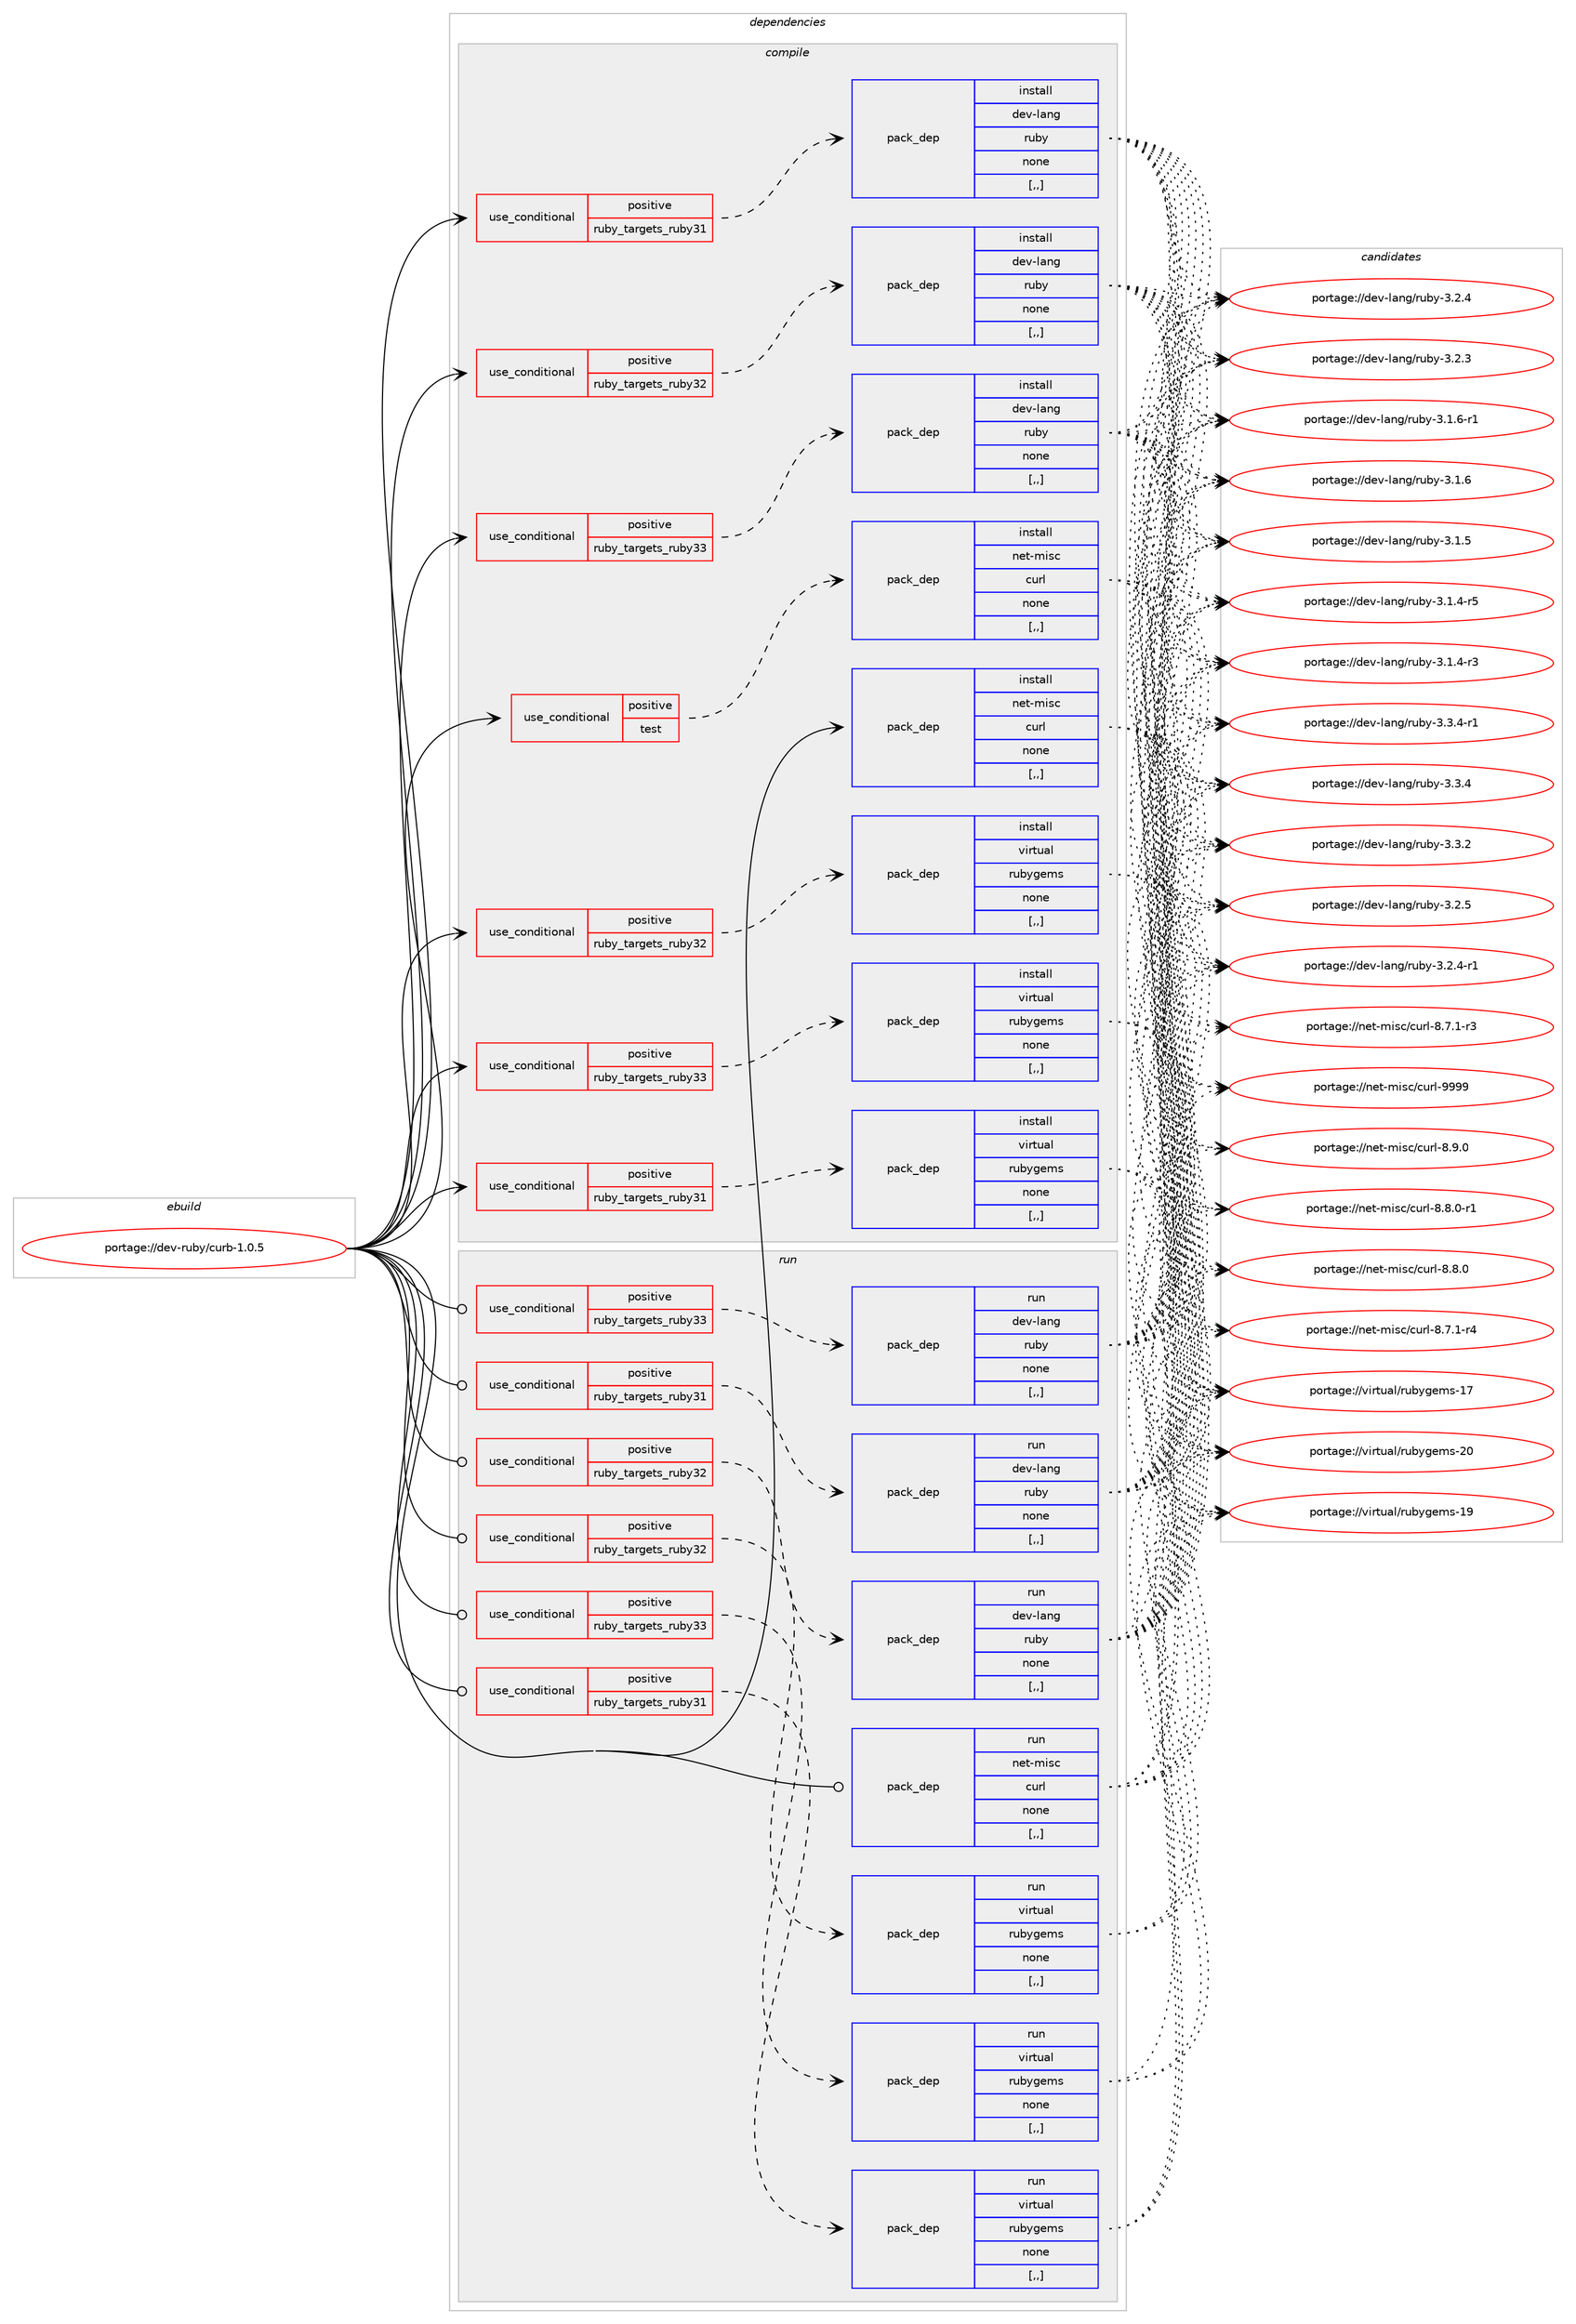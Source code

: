 digraph prolog {

# *************
# Graph options
# *************

newrank=true;
concentrate=true;
compound=true;
graph [rankdir=LR,fontname=Helvetica,fontsize=10,ranksep=1.5];#, ranksep=2.5, nodesep=0.2];
edge  [arrowhead=vee];
node  [fontname=Helvetica,fontsize=10];

# **********
# The ebuild
# **********

subgraph cluster_leftcol {
color=gray;
label=<<i>ebuild</i>>;
id [label="portage://dev-ruby/curb-1.0.5", color=red, width=4, href="../dev-ruby/curb-1.0.5.svg"];
}

# ****************
# The dependencies
# ****************

subgraph cluster_midcol {
color=gray;
label=<<i>dependencies</i>>;
subgraph cluster_compile {
fillcolor="#eeeeee";
style=filled;
label=<<i>compile</i>>;
subgraph cond46272 {
dependency180601 [label=<<TABLE BORDER="0" CELLBORDER="1" CELLSPACING="0" CELLPADDING="4"><TR><TD ROWSPAN="3" CELLPADDING="10">use_conditional</TD></TR><TR><TD>positive</TD></TR><TR><TD>ruby_targets_ruby31</TD></TR></TABLE>>, shape=none, color=red];
subgraph pack133036 {
dependency180602 [label=<<TABLE BORDER="0" CELLBORDER="1" CELLSPACING="0" CELLPADDING="4" WIDTH="220"><TR><TD ROWSPAN="6" CELLPADDING="30">pack_dep</TD></TR><TR><TD WIDTH="110">install</TD></TR><TR><TD>dev-lang</TD></TR><TR><TD>ruby</TD></TR><TR><TD>none</TD></TR><TR><TD>[,,]</TD></TR></TABLE>>, shape=none, color=blue];
}
dependency180601:e -> dependency180602:w [weight=20,style="dashed",arrowhead="vee"];
}
id:e -> dependency180601:w [weight=20,style="solid",arrowhead="vee"];
subgraph cond46273 {
dependency180603 [label=<<TABLE BORDER="0" CELLBORDER="1" CELLSPACING="0" CELLPADDING="4"><TR><TD ROWSPAN="3" CELLPADDING="10">use_conditional</TD></TR><TR><TD>positive</TD></TR><TR><TD>ruby_targets_ruby31</TD></TR></TABLE>>, shape=none, color=red];
subgraph pack133037 {
dependency180604 [label=<<TABLE BORDER="0" CELLBORDER="1" CELLSPACING="0" CELLPADDING="4" WIDTH="220"><TR><TD ROWSPAN="6" CELLPADDING="30">pack_dep</TD></TR><TR><TD WIDTH="110">install</TD></TR><TR><TD>virtual</TD></TR><TR><TD>rubygems</TD></TR><TR><TD>none</TD></TR><TR><TD>[,,]</TD></TR></TABLE>>, shape=none, color=blue];
}
dependency180603:e -> dependency180604:w [weight=20,style="dashed",arrowhead="vee"];
}
id:e -> dependency180603:w [weight=20,style="solid",arrowhead="vee"];
subgraph cond46274 {
dependency180605 [label=<<TABLE BORDER="0" CELLBORDER="1" CELLSPACING="0" CELLPADDING="4"><TR><TD ROWSPAN="3" CELLPADDING="10">use_conditional</TD></TR><TR><TD>positive</TD></TR><TR><TD>ruby_targets_ruby32</TD></TR></TABLE>>, shape=none, color=red];
subgraph pack133038 {
dependency180606 [label=<<TABLE BORDER="0" CELLBORDER="1" CELLSPACING="0" CELLPADDING="4" WIDTH="220"><TR><TD ROWSPAN="6" CELLPADDING="30">pack_dep</TD></TR><TR><TD WIDTH="110">install</TD></TR><TR><TD>dev-lang</TD></TR><TR><TD>ruby</TD></TR><TR><TD>none</TD></TR><TR><TD>[,,]</TD></TR></TABLE>>, shape=none, color=blue];
}
dependency180605:e -> dependency180606:w [weight=20,style="dashed",arrowhead="vee"];
}
id:e -> dependency180605:w [weight=20,style="solid",arrowhead="vee"];
subgraph cond46275 {
dependency180607 [label=<<TABLE BORDER="0" CELLBORDER="1" CELLSPACING="0" CELLPADDING="4"><TR><TD ROWSPAN="3" CELLPADDING="10">use_conditional</TD></TR><TR><TD>positive</TD></TR><TR><TD>ruby_targets_ruby32</TD></TR></TABLE>>, shape=none, color=red];
subgraph pack133039 {
dependency180608 [label=<<TABLE BORDER="0" CELLBORDER="1" CELLSPACING="0" CELLPADDING="4" WIDTH="220"><TR><TD ROWSPAN="6" CELLPADDING="30">pack_dep</TD></TR><TR><TD WIDTH="110">install</TD></TR><TR><TD>virtual</TD></TR><TR><TD>rubygems</TD></TR><TR><TD>none</TD></TR><TR><TD>[,,]</TD></TR></TABLE>>, shape=none, color=blue];
}
dependency180607:e -> dependency180608:w [weight=20,style="dashed",arrowhead="vee"];
}
id:e -> dependency180607:w [weight=20,style="solid",arrowhead="vee"];
subgraph cond46276 {
dependency180609 [label=<<TABLE BORDER="0" CELLBORDER="1" CELLSPACING="0" CELLPADDING="4"><TR><TD ROWSPAN="3" CELLPADDING="10">use_conditional</TD></TR><TR><TD>positive</TD></TR><TR><TD>ruby_targets_ruby33</TD></TR></TABLE>>, shape=none, color=red];
subgraph pack133040 {
dependency180610 [label=<<TABLE BORDER="0" CELLBORDER="1" CELLSPACING="0" CELLPADDING="4" WIDTH="220"><TR><TD ROWSPAN="6" CELLPADDING="30">pack_dep</TD></TR><TR><TD WIDTH="110">install</TD></TR><TR><TD>dev-lang</TD></TR><TR><TD>ruby</TD></TR><TR><TD>none</TD></TR><TR><TD>[,,]</TD></TR></TABLE>>, shape=none, color=blue];
}
dependency180609:e -> dependency180610:w [weight=20,style="dashed",arrowhead="vee"];
}
id:e -> dependency180609:w [weight=20,style="solid",arrowhead="vee"];
subgraph cond46277 {
dependency180611 [label=<<TABLE BORDER="0" CELLBORDER="1" CELLSPACING="0" CELLPADDING="4"><TR><TD ROWSPAN="3" CELLPADDING="10">use_conditional</TD></TR><TR><TD>positive</TD></TR><TR><TD>ruby_targets_ruby33</TD></TR></TABLE>>, shape=none, color=red];
subgraph pack133041 {
dependency180612 [label=<<TABLE BORDER="0" CELLBORDER="1" CELLSPACING="0" CELLPADDING="4" WIDTH="220"><TR><TD ROWSPAN="6" CELLPADDING="30">pack_dep</TD></TR><TR><TD WIDTH="110">install</TD></TR><TR><TD>virtual</TD></TR><TR><TD>rubygems</TD></TR><TR><TD>none</TD></TR><TR><TD>[,,]</TD></TR></TABLE>>, shape=none, color=blue];
}
dependency180611:e -> dependency180612:w [weight=20,style="dashed",arrowhead="vee"];
}
id:e -> dependency180611:w [weight=20,style="solid",arrowhead="vee"];
subgraph cond46278 {
dependency180613 [label=<<TABLE BORDER="0" CELLBORDER="1" CELLSPACING="0" CELLPADDING="4"><TR><TD ROWSPAN="3" CELLPADDING="10">use_conditional</TD></TR><TR><TD>positive</TD></TR><TR><TD>test</TD></TR></TABLE>>, shape=none, color=red];
subgraph pack133042 {
dependency180614 [label=<<TABLE BORDER="0" CELLBORDER="1" CELLSPACING="0" CELLPADDING="4" WIDTH="220"><TR><TD ROWSPAN="6" CELLPADDING="30">pack_dep</TD></TR><TR><TD WIDTH="110">install</TD></TR><TR><TD>net-misc</TD></TR><TR><TD>curl</TD></TR><TR><TD>none</TD></TR><TR><TD>[,,]</TD></TR></TABLE>>, shape=none, color=blue];
}
dependency180613:e -> dependency180614:w [weight=20,style="dashed",arrowhead="vee"];
}
id:e -> dependency180613:w [weight=20,style="solid",arrowhead="vee"];
subgraph pack133043 {
dependency180615 [label=<<TABLE BORDER="0" CELLBORDER="1" CELLSPACING="0" CELLPADDING="4" WIDTH="220"><TR><TD ROWSPAN="6" CELLPADDING="30">pack_dep</TD></TR><TR><TD WIDTH="110">install</TD></TR><TR><TD>net-misc</TD></TR><TR><TD>curl</TD></TR><TR><TD>none</TD></TR><TR><TD>[,,]</TD></TR></TABLE>>, shape=none, color=blue];
}
id:e -> dependency180615:w [weight=20,style="solid",arrowhead="vee"];
}
subgraph cluster_compileandrun {
fillcolor="#eeeeee";
style=filled;
label=<<i>compile and run</i>>;
}
subgraph cluster_run {
fillcolor="#eeeeee";
style=filled;
label=<<i>run</i>>;
subgraph cond46279 {
dependency180616 [label=<<TABLE BORDER="0" CELLBORDER="1" CELLSPACING="0" CELLPADDING="4"><TR><TD ROWSPAN="3" CELLPADDING="10">use_conditional</TD></TR><TR><TD>positive</TD></TR><TR><TD>ruby_targets_ruby31</TD></TR></TABLE>>, shape=none, color=red];
subgraph pack133044 {
dependency180617 [label=<<TABLE BORDER="0" CELLBORDER="1" CELLSPACING="0" CELLPADDING="4" WIDTH="220"><TR><TD ROWSPAN="6" CELLPADDING="30">pack_dep</TD></TR><TR><TD WIDTH="110">run</TD></TR><TR><TD>dev-lang</TD></TR><TR><TD>ruby</TD></TR><TR><TD>none</TD></TR><TR><TD>[,,]</TD></TR></TABLE>>, shape=none, color=blue];
}
dependency180616:e -> dependency180617:w [weight=20,style="dashed",arrowhead="vee"];
}
id:e -> dependency180616:w [weight=20,style="solid",arrowhead="odot"];
subgraph cond46280 {
dependency180618 [label=<<TABLE BORDER="0" CELLBORDER="1" CELLSPACING="0" CELLPADDING="4"><TR><TD ROWSPAN="3" CELLPADDING="10">use_conditional</TD></TR><TR><TD>positive</TD></TR><TR><TD>ruby_targets_ruby31</TD></TR></TABLE>>, shape=none, color=red];
subgraph pack133045 {
dependency180619 [label=<<TABLE BORDER="0" CELLBORDER="1" CELLSPACING="0" CELLPADDING="4" WIDTH="220"><TR><TD ROWSPAN="6" CELLPADDING="30">pack_dep</TD></TR><TR><TD WIDTH="110">run</TD></TR><TR><TD>virtual</TD></TR><TR><TD>rubygems</TD></TR><TR><TD>none</TD></TR><TR><TD>[,,]</TD></TR></TABLE>>, shape=none, color=blue];
}
dependency180618:e -> dependency180619:w [weight=20,style="dashed",arrowhead="vee"];
}
id:e -> dependency180618:w [weight=20,style="solid",arrowhead="odot"];
subgraph cond46281 {
dependency180620 [label=<<TABLE BORDER="0" CELLBORDER="1" CELLSPACING="0" CELLPADDING="4"><TR><TD ROWSPAN="3" CELLPADDING="10">use_conditional</TD></TR><TR><TD>positive</TD></TR><TR><TD>ruby_targets_ruby32</TD></TR></TABLE>>, shape=none, color=red];
subgraph pack133046 {
dependency180621 [label=<<TABLE BORDER="0" CELLBORDER="1" CELLSPACING="0" CELLPADDING="4" WIDTH="220"><TR><TD ROWSPAN="6" CELLPADDING="30">pack_dep</TD></TR><TR><TD WIDTH="110">run</TD></TR><TR><TD>dev-lang</TD></TR><TR><TD>ruby</TD></TR><TR><TD>none</TD></TR><TR><TD>[,,]</TD></TR></TABLE>>, shape=none, color=blue];
}
dependency180620:e -> dependency180621:w [weight=20,style="dashed",arrowhead="vee"];
}
id:e -> dependency180620:w [weight=20,style="solid",arrowhead="odot"];
subgraph cond46282 {
dependency180622 [label=<<TABLE BORDER="0" CELLBORDER="1" CELLSPACING="0" CELLPADDING="4"><TR><TD ROWSPAN="3" CELLPADDING="10">use_conditional</TD></TR><TR><TD>positive</TD></TR><TR><TD>ruby_targets_ruby32</TD></TR></TABLE>>, shape=none, color=red];
subgraph pack133047 {
dependency180623 [label=<<TABLE BORDER="0" CELLBORDER="1" CELLSPACING="0" CELLPADDING="4" WIDTH="220"><TR><TD ROWSPAN="6" CELLPADDING="30">pack_dep</TD></TR><TR><TD WIDTH="110">run</TD></TR><TR><TD>virtual</TD></TR><TR><TD>rubygems</TD></TR><TR><TD>none</TD></TR><TR><TD>[,,]</TD></TR></TABLE>>, shape=none, color=blue];
}
dependency180622:e -> dependency180623:w [weight=20,style="dashed",arrowhead="vee"];
}
id:e -> dependency180622:w [weight=20,style="solid",arrowhead="odot"];
subgraph cond46283 {
dependency180624 [label=<<TABLE BORDER="0" CELLBORDER="1" CELLSPACING="0" CELLPADDING="4"><TR><TD ROWSPAN="3" CELLPADDING="10">use_conditional</TD></TR><TR><TD>positive</TD></TR><TR><TD>ruby_targets_ruby33</TD></TR></TABLE>>, shape=none, color=red];
subgraph pack133048 {
dependency180625 [label=<<TABLE BORDER="0" CELLBORDER="1" CELLSPACING="0" CELLPADDING="4" WIDTH="220"><TR><TD ROWSPAN="6" CELLPADDING="30">pack_dep</TD></TR><TR><TD WIDTH="110">run</TD></TR><TR><TD>dev-lang</TD></TR><TR><TD>ruby</TD></TR><TR><TD>none</TD></TR><TR><TD>[,,]</TD></TR></TABLE>>, shape=none, color=blue];
}
dependency180624:e -> dependency180625:w [weight=20,style="dashed",arrowhead="vee"];
}
id:e -> dependency180624:w [weight=20,style="solid",arrowhead="odot"];
subgraph cond46284 {
dependency180626 [label=<<TABLE BORDER="0" CELLBORDER="1" CELLSPACING="0" CELLPADDING="4"><TR><TD ROWSPAN="3" CELLPADDING="10">use_conditional</TD></TR><TR><TD>positive</TD></TR><TR><TD>ruby_targets_ruby33</TD></TR></TABLE>>, shape=none, color=red];
subgraph pack133049 {
dependency180627 [label=<<TABLE BORDER="0" CELLBORDER="1" CELLSPACING="0" CELLPADDING="4" WIDTH="220"><TR><TD ROWSPAN="6" CELLPADDING="30">pack_dep</TD></TR><TR><TD WIDTH="110">run</TD></TR><TR><TD>virtual</TD></TR><TR><TD>rubygems</TD></TR><TR><TD>none</TD></TR><TR><TD>[,,]</TD></TR></TABLE>>, shape=none, color=blue];
}
dependency180626:e -> dependency180627:w [weight=20,style="dashed",arrowhead="vee"];
}
id:e -> dependency180626:w [weight=20,style="solid",arrowhead="odot"];
subgraph pack133050 {
dependency180628 [label=<<TABLE BORDER="0" CELLBORDER="1" CELLSPACING="0" CELLPADDING="4" WIDTH="220"><TR><TD ROWSPAN="6" CELLPADDING="30">pack_dep</TD></TR><TR><TD WIDTH="110">run</TD></TR><TR><TD>net-misc</TD></TR><TR><TD>curl</TD></TR><TR><TD>none</TD></TR><TR><TD>[,,]</TD></TR></TABLE>>, shape=none, color=blue];
}
id:e -> dependency180628:w [weight=20,style="solid",arrowhead="odot"];
}
}

# **************
# The candidates
# **************

subgraph cluster_choices {
rank=same;
color=gray;
label=<<i>candidates</i>>;

subgraph choice133036 {
color=black;
nodesep=1;
choice100101118451089711010347114117981214551465146524511449 [label="portage://dev-lang/ruby-3.3.4-r1", color=red, width=4,href="../dev-lang/ruby-3.3.4-r1.svg"];
choice10010111845108971101034711411798121455146514652 [label="portage://dev-lang/ruby-3.3.4", color=red, width=4,href="../dev-lang/ruby-3.3.4.svg"];
choice10010111845108971101034711411798121455146514650 [label="portage://dev-lang/ruby-3.3.2", color=red, width=4,href="../dev-lang/ruby-3.3.2.svg"];
choice10010111845108971101034711411798121455146504653 [label="portage://dev-lang/ruby-3.2.5", color=red, width=4,href="../dev-lang/ruby-3.2.5.svg"];
choice100101118451089711010347114117981214551465046524511449 [label="portage://dev-lang/ruby-3.2.4-r1", color=red, width=4,href="../dev-lang/ruby-3.2.4-r1.svg"];
choice10010111845108971101034711411798121455146504652 [label="portage://dev-lang/ruby-3.2.4", color=red, width=4,href="../dev-lang/ruby-3.2.4.svg"];
choice10010111845108971101034711411798121455146504651 [label="portage://dev-lang/ruby-3.2.3", color=red, width=4,href="../dev-lang/ruby-3.2.3.svg"];
choice100101118451089711010347114117981214551464946544511449 [label="portage://dev-lang/ruby-3.1.6-r1", color=red, width=4,href="../dev-lang/ruby-3.1.6-r1.svg"];
choice10010111845108971101034711411798121455146494654 [label="portage://dev-lang/ruby-3.1.6", color=red, width=4,href="../dev-lang/ruby-3.1.6.svg"];
choice10010111845108971101034711411798121455146494653 [label="portage://dev-lang/ruby-3.1.5", color=red, width=4,href="../dev-lang/ruby-3.1.5.svg"];
choice100101118451089711010347114117981214551464946524511453 [label="portage://dev-lang/ruby-3.1.4-r5", color=red, width=4,href="../dev-lang/ruby-3.1.4-r5.svg"];
choice100101118451089711010347114117981214551464946524511451 [label="portage://dev-lang/ruby-3.1.4-r3", color=red, width=4,href="../dev-lang/ruby-3.1.4-r3.svg"];
dependency180602:e -> choice100101118451089711010347114117981214551465146524511449:w [style=dotted,weight="100"];
dependency180602:e -> choice10010111845108971101034711411798121455146514652:w [style=dotted,weight="100"];
dependency180602:e -> choice10010111845108971101034711411798121455146514650:w [style=dotted,weight="100"];
dependency180602:e -> choice10010111845108971101034711411798121455146504653:w [style=dotted,weight="100"];
dependency180602:e -> choice100101118451089711010347114117981214551465046524511449:w [style=dotted,weight="100"];
dependency180602:e -> choice10010111845108971101034711411798121455146504652:w [style=dotted,weight="100"];
dependency180602:e -> choice10010111845108971101034711411798121455146504651:w [style=dotted,weight="100"];
dependency180602:e -> choice100101118451089711010347114117981214551464946544511449:w [style=dotted,weight="100"];
dependency180602:e -> choice10010111845108971101034711411798121455146494654:w [style=dotted,weight="100"];
dependency180602:e -> choice10010111845108971101034711411798121455146494653:w [style=dotted,weight="100"];
dependency180602:e -> choice100101118451089711010347114117981214551464946524511453:w [style=dotted,weight="100"];
dependency180602:e -> choice100101118451089711010347114117981214551464946524511451:w [style=dotted,weight="100"];
}
subgraph choice133037 {
color=black;
nodesep=1;
choice118105114116117971084711411798121103101109115455048 [label="portage://virtual/rubygems-20", color=red, width=4,href="../virtual/rubygems-20.svg"];
choice118105114116117971084711411798121103101109115454957 [label="portage://virtual/rubygems-19", color=red, width=4,href="../virtual/rubygems-19.svg"];
choice118105114116117971084711411798121103101109115454955 [label="portage://virtual/rubygems-17", color=red, width=4,href="../virtual/rubygems-17.svg"];
dependency180604:e -> choice118105114116117971084711411798121103101109115455048:w [style=dotted,weight="100"];
dependency180604:e -> choice118105114116117971084711411798121103101109115454957:w [style=dotted,weight="100"];
dependency180604:e -> choice118105114116117971084711411798121103101109115454955:w [style=dotted,weight="100"];
}
subgraph choice133038 {
color=black;
nodesep=1;
choice100101118451089711010347114117981214551465146524511449 [label="portage://dev-lang/ruby-3.3.4-r1", color=red, width=4,href="../dev-lang/ruby-3.3.4-r1.svg"];
choice10010111845108971101034711411798121455146514652 [label="portage://dev-lang/ruby-3.3.4", color=red, width=4,href="../dev-lang/ruby-3.3.4.svg"];
choice10010111845108971101034711411798121455146514650 [label="portage://dev-lang/ruby-3.3.2", color=red, width=4,href="../dev-lang/ruby-3.3.2.svg"];
choice10010111845108971101034711411798121455146504653 [label="portage://dev-lang/ruby-3.2.5", color=red, width=4,href="../dev-lang/ruby-3.2.5.svg"];
choice100101118451089711010347114117981214551465046524511449 [label="portage://dev-lang/ruby-3.2.4-r1", color=red, width=4,href="../dev-lang/ruby-3.2.4-r1.svg"];
choice10010111845108971101034711411798121455146504652 [label="portage://dev-lang/ruby-3.2.4", color=red, width=4,href="../dev-lang/ruby-3.2.4.svg"];
choice10010111845108971101034711411798121455146504651 [label="portage://dev-lang/ruby-3.2.3", color=red, width=4,href="../dev-lang/ruby-3.2.3.svg"];
choice100101118451089711010347114117981214551464946544511449 [label="portage://dev-lang/ruby-3.1.6-r1", color=red, width=4,href="../dev-lang/ruby-3.1.6-r1.svg"];
choice10010111845108971101034711411798121455146494654 [label="portage://dev-lang/ruby-3.1.6", color=red, width=4,href="../dev-lang/ruby-3.1.6.svg"];
choice10010111845108971101034711411798121455146494653 [label="portage://dev-lang/ruby-3.1.5", color=red, width=4,href="../dev-lang/ruby-3.1.5.svg"];
choice100101118451089711010347114117981214551464946524511453 [label="portage://dev-lang/ruby-3.1.4-r5", color=red, width=4,href="../dev-lang/ruby-3.1.4-r5.svg"];
choice100101118451089711010347114117981214551464946524511451 [label="portage://dev-lang/ruby-3.1.4-r3", color=red, width=4,href="../dev-lang/ruby-3.1.4-r3.svg"];
dependency180606:e -> choice100101118451089711010347114117981214551465146524511449:w [style=dotted,weight="100"];
dependency180606:e -> choice10010111845108971101034711411798121455146514652:w [style=dotted,weight="100"];
dependency180606:e -> choice10010111845108971101034711411798121455146514650:w [style=dotted,weight="100"];
dependency180606:e -> choice10010111845108971101034711411798121455146504653:w [style=dotted,weight="100"];
dependency180606:e -> choice100101118451089711010347114117981214551465046524511449:w [style=dotted,weight="100"];
dependency180606:e -> choice10010111845108971101034711411798121455146504652:w [style=dotted,weight="100"];
dependency180606:e -> choice10010111845108971101034711411798121455146504651:w [style=dotted,weight="100"];
dependency180606:e -> choice100101118451089711010347114117981214551464946544511449:w [style=dotted,weight="100"];
dependency180606:e -> choice10010111845108971101034711411798121455146494654:w [style=dotted,weight="100"];
dependency180606:e -> choice10010111845108971101034711411798121455146494653:w [style=dotted,weight="100"];
dependency180606:e -> choice100101118451089711010347114117981214551464946524511453:w [style=dotted,weight="100"];
dependency180606:e -> choice100101118451089711010347114117981214551464946524511451:w [style=dotted,weight="100"];
}
subgraph choice133039 {
color=black;
nodesep=1;
choice118105114116117971084711411798121103101109115455048 [label="portage://virtual/rubygems-20", color=red, width=4,href="../virtual/rubygems-20.svg"];
choice118105114116117971084711411798121103101109115454957 [label="portage://virtual/rubygems-19", color=red, width=4,href="../virtual/rubygems-19.svg"];
choice118105114116117971084711411798121103101109115454955 [label="portage://virtual/rubygems-17", color=red, width=4,href="../virtual/rubygems-17.svg"];
dependency180608:e -> choice118105114116117971084711411798121103101109115455048:w [style=dotted,weight="100"];
dependency180608:e -> choice118105114116117971084711411798121103101109115454957:w [style=dotted,weight="100"];
dependency180608:e -> choice118105114116117971084711411798121103101109115454955:w [style=dotted,weight="100"];
}
subgraph choice133040 {
color=black;
nodesep=1;
choice100101118451089711010347114117981214551465146524511449 [label="portage://dev-lang/ruby-3.3.4-r1", color=red, width=4,href="../dev-lang/ruby-3.3.4-r1.svg"];
choice10010111845108971101034711411798121455146514652 [label="portage://dev-lang/ruby-3.3.4", color=red, width=4,href="../dev-lang/ruby-3.3.4.svg"];
choice10010111845108971101034711411798121455146514650 [label="portage://dev-lang/ruby-3.3.2", color=red, width=4,href="../dev-lang/ruby-3.3.2.svg"];
choice10010111845108971101034711411798121455146504653 [label="portage://dev-lang/ruby-3.2.5", color=red, width=4,href="../dev-lang/ruby-3.2.5.svg"];
choice100101118451089711010347114117981214551465046524511449 [label="portage://dev-lang/ruby-3.2.4-r1", color=red, width=4,href="../dev-lang/ruby-3.2.4-r1.svg"];
choice10010111845108971101034711411798121455146504652 [label="portage://dev-lang/ruby-3.2.4", color=red, width=4,href="../dev-lang/ruby-3.2.4.svg"];
choice10010111845108971101034711411798121455146504651 [label="portage://dev-lang/ruby-3.2.3", color=red, width=4,href="../dev-lang/ruby-3.2.3.svg"];
choice100101118451089711010347114117981214551464946544511449 [label="portage://dev-lang/ruby-3.1.6-r1", color=red, width=4,href="../dev-lang/ruby-3.1.6-r1.svg"];
choice10010111845108971101034711411798121455146494654 [label="portage://dev-lang/ruby-3.1.6", color=red, width=4,href="../dev-lang/ruby-3.1.6.svg"];
choice10010111845108971101034711411798121455146494653 [label="portage://dev-lang/ruby-3.1.5", color=red, width=4,href="../dev-lang/ruby-3.1.5.svg"];
choice100101118451089711010347114117981214551464946524511453 [label="portage://dev-lang/ruby-3.1.4-r5", color=red, width=4,href="../dev-lang/ruby-3.1.4-r5.svg"];
choice100101118451089711010347114117981214551464946524511451 [label="portage://dev-lang/ruby-3.1.4-r3", color=red, width=4,href="../dev-lang/ruby-3.1.4-r3.svg"];
dependency180610:e -> choice100101118451089711010347114117981214551465146524511449:w [style=dotted,weight="100"];
dependency180610:e -> choice10010111845108971101034711411798121455146514652:w [style=dotted,weight="100"];
dependency180610:e -> choice10010111845108971101034711411798121455146514650:w [style=dotted,weight="100"];
dependency180610:e -> choice10010111845108971101034711411798121455146504653:w [style=dotted,weight="100"];
dependency180610:e -> choice100101118451089711010347114117981214551465046524511449:w [style=dotted,weight="100"];
dependency180610:e -> choice10010111845108971101034711411798121455146504652:w [style=dotted,weight="100"];
dependency180610:e -> choice10010111845108971101034711411798121455146504651:w [style=dotted,weight="100"];
dependency180610:e -> choice100101118451089711010347114117981214551464946544511449:w [style=dotted,weight="100"];
dependency180610:e -> choice10010111845108971101034711411798121455146494654:w [style=dotted,weight="100"];
dependency180610:e -> choice10010111845108971101034711411798121455146494653:w [style=dotted,weight="100"];
dependency180610:e -> choice100101118451089711010347114117981214551464946524511453:w [style=dotted,weight="100"];
dependency180610:e -> choice100101118451089711010347114117981214551464946524511451:w [style=dotted,weight="100"];
}
subgraph choice133041 {
color=black;
nodesep=1;
choice118105114116117971084711411798121103101109115455048 [label="portage://virtual/rubygems-20", color=red, width=4,href="../virtual/rubygems-20.svg"];
choice118105114116117971084711411798121103101109115454957 [label="portage://virtual/rubygems-19", color=red, width=4,href="../virtual/rubygems-19.svg"];
choice118105114116117971084711411798121103101109115454955 [label="portage://virtual/rubygems-17", color=red, width=4,href="../virtual/rubygems-17.svg"];
dependency180612:e -> choice118105114116117971084711411798121103101109115455048:w [style=dotted,weight="100"];
dependency180612:e -> choice118105114116117971084711411798121103101109115454957:w [style=dotted,weight="100"];
dependency180612:e -> choice118105114116117971084711411798121103101109115454955:w [style=dotted,weight="100"];
}
subgraph choice133042 {
color=black;
nodesep=1;
choice110101116451091051159947991171141084557575757 [label="portage://net-misc/curl-9999", color=red, width=4,href="../net-misc/curl-9999.svg"];
choice11010111645109105115994799117114108455646574648 [label="portage://net-misc/curl-8.9.0", color=red, width=4,href="../net-misc/curl-8.9.0.svg"];
choice110101116451091051159947991171141084556465646484511449 [label="portage://net-misc/curl-8.8.0-r1", color=red, width=4,href="../net-misc/curl-8.8.0-r1.svg"];
choice11010111645109105115994799117114108455646564648 [label="portage://net-misc/curl-8.8.0", color=red, width=4,href="../net-misc/curl-8.8.0.svg"];
choice110101116451091051159947991171141084556465546494511452 [label="portage://net-misc/curl-8.7.1-r4", color=red, width=4,href="../net-misc/curl-8.7.1-r4.svg"];
choice110101116451091051159947991171141084556465546494511451 [label="portage://net-misc/curl-8.7.1-r3", color=red, width=4,href="../net-misc/curl-8.7.1-r3.svg"];
dependency180614:e -> choice110101116451091051159947991171141084557575757:w [style=dotted,weight="100"];
dependency180614:e -> choice11010111645109105115994799117114108455646574648:w [style=dotted,weight="100"];
dependency180614:e -> choice110101116451091051159947991171141084556465646484511449:w [style=dotted,weight="100"];
dependency180614:e -> choice11010111645109105115994799117114108455646564648:w [style=dotted,weight="100"];
dependency180614:e -> choice110101116451091051159947991171141084556465546494511452:w [style=dotted,weight="100"];
dependency180614:e -> choice110101116451091051159947991171141084556465546494511451:w [style=dotted,weight="100"];
}
subgraph choice133043 {
color=black;
nodesep=1;
choice110101116451091051159947991171141084557575757 [label="portage://net-misc/curl-9999", color=red, width=4,href="../net-misc/curl-9999.svg"];
choice11010111645109105115994799117114108455646574648 [label="portage://net-misc/curl-8.9.0", color=red, width=4,href="../net-misc/curl-8.9.0.svg"];
choice110101116451091051159947991171141084556465646484511449 [label="portage://net-misc/curl-8.8.0-r1", color=red, width=4,href="../net-misc/curl-8.8.0-r1.svg"];
choice11010111645109105115994799117114108455646564648 [label="portage://net-misc/curl-8.8.0", color=red, width=4,href="../net-misc/curl-8.8.0.svg"];
choice110101116451091051159947991171141084556465546494511452 [label="portage://net-misc/curl-8.7.1-r4", color=red, width=4,href="../net-misc/curl-8.7.1-r4.svg"];
choice110101116451091051159947991171141084556465546494511451 [label="portage://net-misc/curl-8.7.1-r3", color=red, width=4,href="../net-misc/curl-8.7.1-r3.svg"];
dependency180615:e -> choice110101116451091051159947991171141084557575757:w [style=dotted,weight="100"];
dependency180615:e -> choice11010111645109105115994799117114108455646574648:w [style=dotted,weight="100"];
dependency180615:e -> choice110101116451091051159947991171141084556465646484511449:w [style=dotted,weight="100"];
dependency180615:e -> choice11010111645109105115994799117114108455646564648:w [style=dotted,weight="100"];
dependency180615:e -> choice110101116451091051159947991171141084556465546494511452:w [style=dotted,weight="100"];
dependency180615:e -> choice110101116451091051159947991171141084556465546494511451:w [style=dotted,weight="100"];
}
subgraph choice133044 {
color=black;
nodesep=1;
choice100101118451089711010347114117981214551465146524511449 [label="portage://dev-lang/ruby-3.3.4-r1", color=red, width=4,href="../dev-lang/ruby-3.3.4-r1.svg"];
choice10010111845108971101034711411798121455146514652 [label="portage://dev-lang/ruby-3.3.4", color=red, width=4,href="../dev-lang/ruby-3.3.4.svg"];
choice10010111845108971101034711411798121455146514650 [label="portage://dev-lang/ruby-3.3.2", color=red, width=4,href="../dev-lang/ruby-3.3.2.svg"];
choice10010111845108971101034711411798121455146504653 [label="portage://dev-lang/ruby-3.2.5", color=red, width=4,href="../dev-lang/ruby-3.2.5.svg"];
choice100101118451089711010347114117981214551465046524511449 [label="portage://dev-lang/ruby-3.2.4-r1", color=red, width=4,href="../dev-lang/ruby-3.2.4-r1.svg"];
choice10010111845108971101034711411798121455146504652 [label="portage://dev-lang/ruby-3.2.4", color=red, width=4,href="../dev-lang/ruby-3.2.4.svg"];
choice10010111845108971101034711411798121455146504651 [label="portage://dev-lang/ruby-3.2.3", color=red, width=4,href="../dev-lang/ruby-3.2.3.svg"];
choice100101118451089711010347114117981214551464946544511449 [label="portage://dev-lang/ruby-3.1.6-r1", color=red, width=4,href="../dev-lang/ruby-3.1.6-r1.svg"];
choice10010111845108971101034711411798121455146494654 [label="portage://dev-lang/ruby-3.1.6", color=red, width=4,href="../dev-lang/ruby-3.1.6.svg"];
choice10010111845108971101034711411798121455146494653 [label="portage://dev-lang/ruby-3.1.5", color=red, width=4,href="../dev-lang/ruby-3.1.5.svg"];
choice100101118451089711010347114117981214551464946524511453 [label="portage://dev-lang/ruby-3.1.4-r5", color=red, width=4,href="../dev-lang/ruby-3.1.4-r5.svg"];
choice100101118451089711010347114117981214551464946524511451 [label="portage://dev-lang/ruby-3.1.4-r3", color=red, width=4,href="../dev-lang/ruby-3.1.4-r3.svg"];
dependency180617:e -> choice100101118451089711010347114117981214551465146524511449:w [style=dotted,weight="100"];
dependency180617:e -> choice10010111845108971101034711411798121455146514652:w [style=dotted,weight="100"];
dependency180617:e -> choice10010111845108971101034711411798121455146514650:w [style=dotted,weight="100"];
dependency180617:e -> choice10010111845108971101034711411798121455146504653:w [style=dotted,weight="100"];
dependency180617:e -> choice100101118451089711010347114117981214551465046524511449:w [style=dotted,weight="100"];
dependency180617:e -> choice10010111845108971101034711411798121455146504652:w [style=dotted,weight="100"];
dependency180617:e -> choice10010111845108971101034711411798121455146504651:w [style=dotted,weight="100"];
dependency180617:e -> choice100101118451089711010347114117981214551464946544511449:w [style=dotted,weight="100"];
dependency180617:e -> choice10010111845108971101034711411798121455146494654:w [style=dotted,weight="100"];
dependency180617:e -> choice10010111845108971101034711411798121455146494653:w [style=dotted,weight="100"];
dependency180617:e -> choice100101118451089711010347114117981214551464946524511453:w [style=dotted,weight="100"];
dependency180617:e -> choice100101118451089711010347114117981214551464946524511451:w [style=dotted,weight="100"];
}
subgraph choice133045 {
color=black;
nodesep=1;
choice118105114116117971084711411798121103101109115455048 [label="portage://virtual/rubygems-20", color=red, width=4,href="../virtual/rubygems-20.svg"];
choice118105114116117971084711411798121103101109115454957 [label="portage://virtual/rubygems-19", color=red, width=4,href="../virtual/rubygems-19.svg"];
choice118105114116117971084711411798121103101109115454955 [label="portage://virtual/rubygems-17", color=red, width=4,href="../virtual/rubygems-17.svg"];
dependency180619:e -> choice118105114116117971084711411798121103101109115455048:w [style=dotted,weight="100"];
dependency180619:e -> choice118105114116117971084711411798121103101109115454957:w [style=dotted,weight="100"];
dependency180619:e -> choice118105114116117971084711411798121103101109115454955:w [style=dotted,weight="100"];
}
subgraph choice133046 {
color=black;
nodesep=1;
choice100101118451089711010347114117981214551465146524511449 [label="portage://dev-lang/ruby-3.3.4-r1", color=red, width=4,href="../dev-lang/ruby-3.3.4-r1.svg"];
choice10010111845108971101034711411798121455146514652 [label="portage://dev-lang/ruby-3.3.4", color=red, width=4,href="../dev-lang/ruby-3.3.4.svg"];
choice10010111845108971101034711411798121455146514650 [label="portage://dev-lang/ruby-3.3.2", color=red, width=4,href="../dev-lang/ruby-3.3.2.svg"];
choice10010111845108971101034711411798121455146504653 [label="portage://dev-lang/ruby-3.2.5", color=red, width=4,href="../dev-lang/ruby-3.2.5.svg"];
choice100101118451089711010347114117981214551465046524511449 [label="portage://dev-lang/ruby-3.2.4-r1", color=red, width=4,href="../dev-lang/ruby-3.2.4-r1.svg"];
choice10010111845108971101034711411798121455146504652 [label="portage://dev-lang/ruby-3.2.4", color=red, width=4,href="../dev-lang/ruby-3.2.4.svg"];
choice10010111845108971101034711411798121455146504651 [label="portage://dev-lang/ruby-3.2.3", color=red, width=4,href="../dev-lang/ruby-3.2.3.svg"];
choice100101118451089711010347114117981214551464946544511449 [label="portage://dev-lang/ruby-3.1.6-r1", color=red, width=4,href="../dev-lang/ruby-3.1.6-r1.svg"];
choice10010111845108971101034711411798121455146494654 [label="portage://dev-lang/ruby-3.1.6", color=red, width=4,href="../dev-lang/ruby-3.1.6.svg"];
choice10010111845108971101034711411798121455146494653 [label="portage://dev-lang/ruby-3.1.5", color=red, width=4,href="../dev-lang/ruby-3.1.5.svg"];
choice100101118451089711010347114117981214551464946524511453 [label="portage://dev-lang/ruby-3.1.4-r5", color=red, width=4,href="../dev-lang/ruby-3.1.4-r5.svg"];
choice100101118451089711010347114117981214551464946524511451 [label="portage://dev-lang/ruby-3.1.4-r3", color=red, width=4,href="../dev-lang/ruby-3.1.4-r3.svg"];
dependency180621:e -> choice100101118451089711010347114117981214551465146524511449:w [style=dotted,weight="100"];
dependency180621:e -> choice10010111845108971101034711411798121455146514652:w [style=dotted,weight="100"];
dependency180621:e -> choice10010111845108971101034711411798121455146514650:w [style=dotted,weight="100"];
dependency180621:e -> choice10010111845108971101034711411798121455146504653:w [style=dotted,weight="100"];
dependency180621:e -> choice100101118451089711010347114117981214551465046524511449:w [style=dotted,weight="100"];
dependency180621:e -> choice10010111845108971101034711411798121455146504652:w [style=dotted,weight="100"];
dependency180621:e -> choice10010111845108971101034711411798121455146504651:w [style=dotted,weight="100"];
dependency180621:e -> choice100101118451089711010347114117981214551464946544511449:w [style=dotted,weight="100"];
dependency180621:e -> choice10010111845108971101034711411798121455146494654:w [style=dotted,weight="100"];
dependency180621:e -> choice10010111845108971101034711411798121455146494653:w [style=dotted,weight="100"];
dependency180621:e -> choice100101118451089711010347114117981214551464946524511453:w [style=dotted,weight="100"];
dependency180621:e -> choice100101118451089711010347114117981214551464946524511451:w [style=dotted,weight="100"];
}
subgraph choice133047 {
color=black;
nodesep=1;
choice118105114116117971084711411798121103101109115455048 [label="portage://virtual/rubygems-20", color=red, width=4,href="../virtual/rubygems-20.svg"];
choice118105114116117971084711411798121103101109115454957 [label="portage://virtual/rubygems-19", color=red, width=4,href="../virtual/rubygems-19.svg"];
choice118105114116117971084711411798121103101109115454955 [label="portage://virtual/rubygems-17", color=red, width=4,href="../virtual/rubygems-17.svg"];
dependency180623:e -> choice118105114116117971084711411798121103101109115455048:w [style=dotted,weight="100"];
dependency180623:e -> choice118105114116117971084711411798121103101109115454957:w [style=dotted,weight="100"];
dependency180623:e -> choice118105114116117971084711411798121103101109115454955:w [style=dotted,weight="100"];
}
subgraph choice133048 {
color=black;
nodesep=1;
choice100101118451089711010347114117981214551465146524511449 [label="portage://dev-lang/ruby-3.3.4-r1", color=red, width=4,href="../dev-lang/ruby-3.3.4-r1.svg"];
choice10010111845108971101034711411798121455146514652 [label="portage://dev-lang/ruby-3.3.4", color=red, width=4,href="../dev-lang/ruby-3.3.4.svg"];
choice10010111845108971101034711411798121455146514650 [label="portage://dev-lang/ruby-3.3.2", color=red, width=4,href="../dev-lang/ruby-3.3.2.svg"];
choice10010111845108971101034711411798121455146504653 [label="portage://dev-lang/ruby-3.2.5", color=red, width=4,href="../dev-lang/ruby-3.2.5.svg"];
choice100101118451089711010347114117981214551465046524511449 [label="portage://dev-lang/ruby-3.2.4-r1", color=red, width=4,href="../dev-lang/ruby-3.2.4-r1.svg"];
choice10010111845108971101034711411798121455146504652 [label="portage://dev-lang/ruby-3.2.4", color=red, width=4,href="../dev-lang/ruby-3.2.4.svg"];
choice10010111845108971101034711411798121455146504651 [label="portage://dev-lang/ruby-3.2.3", color=red, width=4,href="../dev-lang/ruby-3.2.3.svg"];
choice100101118451089711010347114117981214551464946544511449 [label="portage://dev-lang/ruby-3.1.6-r1", color=red, width=4,href="../dev-lang/ruby-3.1.6-r1.svg"];
choice10010111845108971101034711411798121455146494654 [label="portage://dev-lang/ruby-3.1.6", color=red, width=4,href="../dev-lang/ruby-3.1.6.svg"];
choice10010111845108971101034711411798121455146494653 [label="portage://dev-lang/ruby-3.1.5", color=red, width=4,href="../dev-lang/ruby-3.1.5.svg"];
choice100101118451089711010347114117981214551464946524511453 [label="portage://dev-lang/ruby-3.1.4-r5", color=red, width=4,href="../dev-lang/ruby-3.1.4-r5.svg"];
choice100101118451089711010347114117981214551464946524511451 [label="portage://dev-lang/ruby-3.1.4-r3", color=red, width=4,href="../dev-lang/ruby-3.1.4-r3.svg"];
dependency180625:e -> choice100101118451089711010347114117981214551465146524511449:w [style=dotted,weight="100"];
dependency180625:e -> choice10010111845108971101034711411798121455146514652:w [style=dotted,weight="100"];
dependency180625:e -> choice10010111845108971101034711411798121455146514650:w [style=dotted,weight="100"];
dependency180625:e -> choice10010111845108971101034711411798121455146504653:w [style=dotted,weight="100"];
dependency180625:e -> choice100101118451089711010347114117981214551465046524511449:w [style=dotted,weight="100"];
dependency180625:e -> choice10010111845108971101034711411798121455146504652:w [style=dotted,weight="100"];
dependency180625:e -> choice10010111845108971101034711411798121455146504651:w [style=dotted,weight="100"];
dependency180625:e -> choice100101118451089711010347114117981214551464946544511449:w [style=dotted,weight="100"];
dependency180625:e -> choice10010111845108971101034711411798121455146494654:w [style=dotted,weight="100"];
dependency180625:e -> choice10010111845108971101034711411798121455146494653:w [style=dotted,weight="100"];
dependency180625:e -> choice100101118451089711010347114117981214551464946524511453:w [style=dotted,weight="100"];
dependency180625:e -> choice100101118451089711010347114117981214551464946524511451:w [style=dotted,weight="100"];
}
subgraph choice133049 {
color=black;
nodesep=1;
choice118105114116117971084711411798121103101109115455048 [label="portage://virtual/rubygems-20", color=red, width=4,href="../virtual/rubygems-20.svg"];
choice118105114116117971084711411798121103101109115454957 [label="portage://virtual/rubygems-19", color=red, width=4,href="../virtual/rubygems-19.svg"];
choice118105114116117971084711411798121103101109115454955 [label="portage://virtual/rubygems-17", color=red, width=4,href="../virtual/rubygems-17.svg"];
dependency180627:e -> choice118105114116117971084711411798121103101109115455048:w [style=dotted,weight="100"];
dependency180627:e -> choice118105114116117971084711411798121103101109115454957:w [style=dotted,weight="100"];
dependency180627:e -> choice118105114116117971084711411798121103101109115454955:w [style=dotted,weight="100"];
}
subgraph choice133050 {
color=black;
nodesep=1;
choice110101116451091051159947991171141084557575757 [label="portage://net-misc/curl-9999", color=red, width=4,href="../net-misc/curl-9999.svg"];
choice11010111645109105115994799117114108455646574648 [label="portage://net-misc/curl-8.9.0", color=red, width=4,href="../net-misc/curl-8.9.0.svg"];
choice110101116451091051159947991171141084556465646484511449 [label="portage://net-misc/curl-8.8.0-r1", color=red, width=4,href="../net-misc/curl-8.8.0-r1.svg"];
choice11010111645109105115994799117114108455646564648 [label="portage://net-misc/curl-8.8.0", color=red, width=4,href="../net-misc/curl-8.8.0.svg"];
choice110101116451091051159947991171141084556465546494511452 [label="portage://net-misc/curl-8.7.1-r4", color=red, width=4,href="../net-misc/curl-8.7.1-r4.svg"];
choice110101116451091051159947991171141084556465546494511451 [label="portage://net-misc/curl-8.7.1-r3", color=red, width=4,href="../net-misc/curl-8.7.1-r3.svg"];
dependency180628:e -> choice110101116451091051159947991171141084557575757:w [style=dotted,weight="100"];
dependency180628:e -> choice11010111645109105115994799117114108455646574648:w [style=dotted,weight="100"];
dependency180628:e -> choice110101116451091051159947991171141084556465646484511449:w [style=dotted,weight="100"];
dependency180628:e -> choice11010111645109105115994799117114108455646564648:w [style=dotted,weight="100"];
dependency180628:e -> choice110101116451091051159947991171141084556465546494511452:w [style=dotted,weight="100"];
dependency180628:e -> choice110101116451091051159947991171141084556465546494511451:w [style=dotted,weight="100"];
}
}

}
